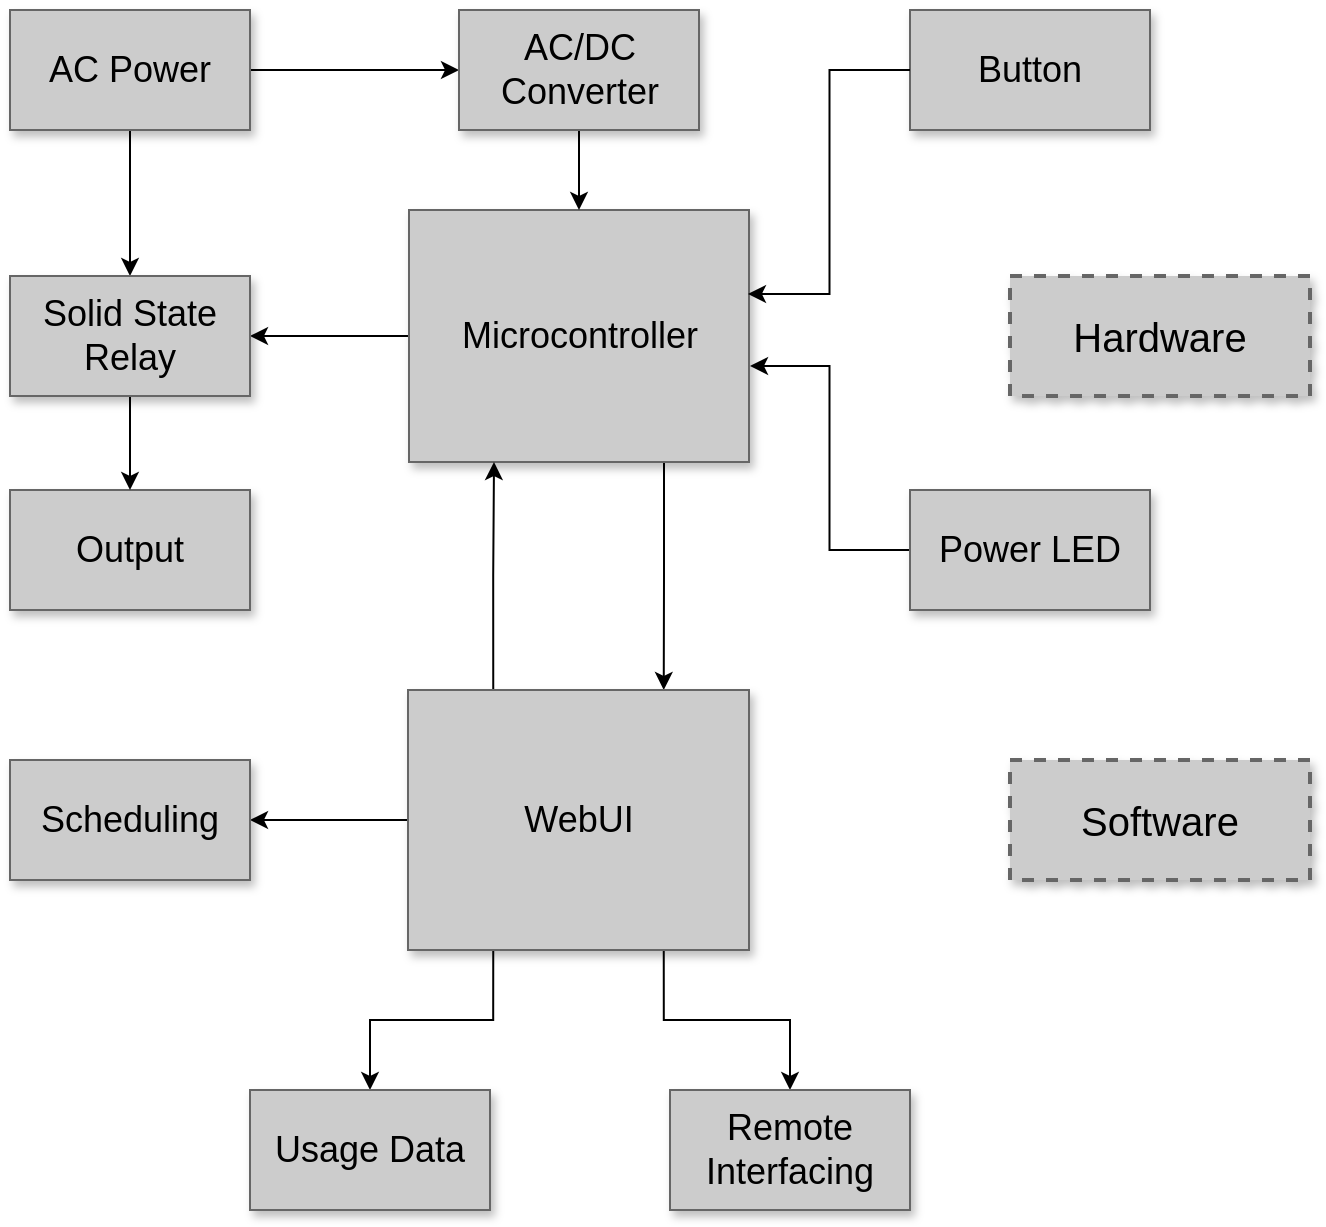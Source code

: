 <mxfile version="24.7.17">
  <diagram name="Page-1" id="90a13364-a465-7bf4-72fc-28e22215d7a0">
    <mxGraphModel dx="1674" dy="843" grid="1" gridSize="10" guides="1" tooltips="1" connect="1" arrows="1" fold="1" page="1" pageScale="1.5" pageWidth="1169" pageHeight="826" background="none" math="0" shadow="0">
      <root>
        <mxCell id="0" style=";html=1;" />
        <mxCell id="1" style=";html=1;" parent="0" />
        <mxCell id="3a17f1ce550125da-1" value="Hardware" style="whiteSpace=wrap;html=1;shadow=1;fontSize=20;fillColor=#CCCCCC;strokeColor=#666666;strokeWidth=2;dashed=1;" parent="1" vertex="1">
          <mxGeometry x="1100" y="473" width="150" height="60" as="geometry" />
        </mxCell>
        <mxCell id="M6C_kG7UnXsGbeUGhrSZ-11" style="edgeStyle=orthogonalEdgeStyle;rounded=0;orthogonalLoop=1;jettySize=auto;html=1;exitX=0;exitY=0.5;exitDx=0;exitDy=0;entryX=1;entryY=0.5;entryDx=0;entryDy=0;fillColor=#CCCCCC;" edge="1" parent="1" source="3a17f1ce550125da-2" target="M6C_kG7UnXsGbeUGhrSZ-2">
          <mxGeometry relative="1" as="geometry" />
        </mxCell>
        <mxCell id="M6C_kG7UnXsGbeUGhrSZ-15" style="edgeStyle=orthogonalEdgeStyle;rounded=0;orthogonalLoop=1;jettySize=auto;html=1;exitX=0.75;exitY=1;exitDx=0;exitDy=0;entryX=0.75;entryY=0;entryDx=0;entryDy=0;fillColor=#CCCCCC;" edge="1" parent="1" source="3a17f1ce550125da-2" target="3a17f1ce550125da-10">
          <mxGeometry relative="1" as="geometry" />
        </mxCell>
        <mxCell id="3a17f1ce550125da-2" value="Microcontroller" style="whiteSpace=wrap;html=1;shadow=1;fontSize=18;fillColor=#CCCCCC;strokeColor=#666666;" parent="1" vertex="1">
          <mxGeometry x="799.5" y="440" width="170" height="126" as="geometry" />
        </mxCell>
        <mxCell id="M6C_kG7UnXsGbeUGhrSZ-3" style="edgeStyle=orthogonalEdgeStyle;rounded=0;orthogonalLoop=1;jettySize=auto;html=1;exitX=1;exitY=0.5;exitDx=0;exitDy=0;entryX=0;entryY=0.5;entryDx=0;entryDy=0;fillColor=#CCCCCC;" edge="1" parent="1" source="3a17f1ce550125da-4" target="3a17f1ce550125da-5">
          <mxGeometry relative="1" as="geometry" />
        </mxCell>
        <mxCell id="M6C_kG7UnXsGbeUGhrSZ-7" style="edgeStyle=orthogonalEdgeStyle;rounded=0;orthogonalLoop=1;jettySize=auto;html=1;exitX=0.5;exitY=1;exitDx=0;exitDy=0;entryX=0.5;entryY=0;entryDx=0;entryDy=0;fillColor=#CCCCCC;" edge="1" parent="1" source="3a17f1ce550125da-4" target="M6C_kG7UnXsGbeUGhrSZ-2">
          <mxGeometry relative="1" as="geometry" />
        </mxCell>
        <mxCell id="3a17f1ce550125da-4" value="AC Power" style="whiteSpace=wrap;html=1;shadow=1;fontSize=18;fillColor=#CCCCCC;strokeColor=#666666;" parent="1" vertex="1">
          <mxGeometry x="600" y="340" width="120" height="60" as="geometry" />
        </mxCell>
        <mxCell id="M6C_kG7UnXsGbeUGhrSZ-8" style="edgeStyle=orthogonalEdgeStyle;rounded=0;orthogonalLoop=1;jettySize=auto;html=1;exitX=0.5;exitY=1;exitDx=0;exitDy=0;entryX=0.5;entryY=0;entryDx=0;entryDy=0;fillColor=#CCCCCC;" edge="1" parent="1" source="3a17f1ce550125da-5" target="3a17f1ce550125da-2">
          <mxGeometry relative="1" as="geometry" />
        </mxCell>
        <mxCell id="3a17f1ce550125da-5" value="AC/DC Converter" style="whiteSpace=wrap;html=1;shadow=1;fontSize=18;fillColor=#CCCCCC;strokeColor=#666666;" parent="1" vertex="1">
          <mxGeometry x="824.5" y="340" width="120" height="60" as="geometry" />
        </mxCell>
        <mxCell id="3a17f1ce550125da-6" value="Button" style="whiteSpace=wrap;html=1;shadow=1;fontSize=18;fillColor=#CCCCCC;strokeColor=#666666;" parent="1" vertex="1">
          <mxGeometry x="1050" y="340" width="120" height="60" as="geometry" />
        </mxCell>
        <mxCell id="M6C_kG7UnXsGbeUGhrSZ-12" style="edgeStyle=orthogonalEdgeStyle;rounded=0;orthogonalLoop=1;jettySize=auto;html=1;exitX=0;exitY=0.5;exitDx=0;exitDy=0;entryX=1.003;entryY=0.619;entryDx=0;entryDy=0;entryPerimeter=0;fillColor=#CCCCCC;" edge="1" parent="1" source="3a17f1ce550125da-7" target="3a17f1ce550125da-2">
          <mxGeometry relative="1" as="geometry" />
        </mxCell>
        <mxCell id="3a17f1ce550125da-7" value="Power LED" style="whiteSpace=wrap;html=1;shadow=1;fontSize=18;fillColor=#CCCCCC;strokeColor=#666666;" parent="1" vertex="1">
          <mxGeometry x="1050" y="580" width="120" height="60" as="geometry" />
        </mxCell>
        <mxCell id="3a17f1ce550125da-9" value="Output" style="whiteSpace=wrap;html=1;shadow=1;fontSize=18;fillColor=#CCCCCC;strokeColor=#666666;" parent="1" vertex="1">
          <mxGeometry x="600" y="580" width="120" height="60" as="geometry" />
        </mxCell>
        <mxCell id="M6C_kG7UnXsGbeUGhrSZ-14" style="edgeStyle=orthogonalEdgeStyle;rounded=0;orthogonalLoop=1;jettySize=auto;html=1;exitX=0.25;exitY=0;exitDx=0;exitDy=0;entryX=0.25;entryY=1;entryDx=0;entryDy=0;fillColor=#CCCCCC;" edge="1" parent="1" source="3a17f1ce550125da-10" target="3a17f1ce550125da-2">
          <mxGeometry relative="1" as="geometry" />
        </mxCell>
        <mxCell id="M6C_kG7UnXsGbeUGhrSZ-19" style="edgeStyle=orthogonalEdgeStyle;rounded=0;orthogonalLoop=1;jettySize=auto;html=1;exitX=0;exitY=0.5;exitDx=0;exitDy=0;entryX=1;entryY=0.5;entryDx=0;entryDy=0;fillColor=#CCCCCC;" edge="1" parent="1" source="3a17f1ce550125da-10" target="3a17f1ce550125da-11">
          <mxGeometry relative="1" as="geometry" />
        </mxCell>
        <mxCell id="M6C_kG7UnXsGbeUGhrSZ-22" style="edgeStyle=orthogonalEdgeStyle;rounded=0;orthogonalLoop=1;jettySize=auto;html=1;exitX=0.25;exitY=1;exitDx=0;exitDy=0;fillColor=#CCCCCC;" edge="1" parent="1" source="3a17f1ce550125da-10" target="M6C_kG7UnXsGbeUGhrSZ-18">
          <mxGeometry relative="1" as="geometry" />
        </mxCell>
        <mxCell id="M6C_kG7UnXsGbeUGhrSZ-23" style="edgeStyle=orthogonalEdgeStyle;rounded=0;orthogonalLoop=1;jettySize=auto;html=1;exitX=0.75;exitY=1;exitDx=0;exitDy=0;entryX=0.5;entryY=0;entryDx=0;entryDy=0;fillColor=#CCCCCC;" edge="1" parent="1" source="3a17f1ce550125da-10" target="M6C_kG7UnXsGbeUGhrSZ-17">
          <mxGeometry relative="1" as="geometry" />
        </mxCell>
        <mxCell id="3a17f1ce550125da-10" value="WebUI" style="whiteSpace=wrap;html=1;shadow=1;fontSize=18;fillColor=#CCCCCC;strokeColor=#666666;" parent="1" vertex="1">
          <mxGeometry x="799" y="680" width="170.5" height="130" as="geometry" />
        </mxCell>
        <mxCell id="3a17f1ce550125da-11" value="Scheduling" style="whiteSpace=wrap;html=1;shadow=1;fontSize=18;fillColor=#CCCCCC;strokeColor=#666666;" parent="1" vertex="1">
          <mxGeometry x="600" y="715" width="120" height="60" as="geometry" />
        </mxCell>
        <mxCell id="M6C_kG7UnXsGbeUGhrSZ-9" style="edgeStyle=orthogonalEdgeStyle;rounded=0;orthogonalLoop=1;jettySize=auto;html=1;exitX=0.5;exitY=1;exitDx=0;exitDy=0;entryX=0.5;entryY=0;entryDx=0;entryDy=0;fillColor=#CCCCCC;" edge="1" parent="1" source="M6C_kG7UnXsGbeUGhrSZ-2" target="3a17f1ce550125da-9">
          <mxGeometry relative="1" as="geometry" />
        </mxCell>
        <mxCell id="M6C_kG7UnXsGbeUGhrSZ-2" value="Solid State Relay" style="whiteSpace=wrap;html=1;shadow=1;fontSize=18;fillColor=#CCCCCC;strokeColor=#666666;" vertex="1" parent="1">
          <mxGeometry x="600" y="473" width="120" height="60" as="geometry" />
        </mxCell>
        <mxCell id="M6C_kG7UnXsGbeUGhrSZ-13" style="edgeStyle=orthogonalEdgeStyle;rounded=0;orthogonalLoop=1;jettySize=auto;html=1;exitX=0;exitY=0.5;exitDx=0;exitDy=0;entryX=0.997;entryY=0.333;entryDx=0;entryDy=0;entryPerimeter=0;fillColor=#CCCCCC;" edge="1" parent="1" source="3a17f1ce550125da-6" target="3a17f1ce550125da-2">
          <mxGeometry relative="1" as="geometry" />
        </mxCell>
        <mxCell id="M6C_kG7UnXsGbeUGhrSZ-16" value="Software" style="whiteSpace=wrap;html=1;shadow=1;fontSize=20;fillColor=#CCCCCC;strokeColor=#666666;strokeWidth=2;dashed=1;" vertex="1" parent="1">
          <mxGeometry x="1100" y="715" width="150" height="60" as="geometry" />
        </mxCell>
        <mxCell id="M6C_kG7UnXsGbeUGhrSZ-17" value="Remote Interfacing" style="whiteSpace=wrap;html=1;shadow=1;fontSize=18;fillColor=#CCCCCC;strokeColor=#666666;" vertex="1" parent="1">
          <mxGeometry x="930" y="880" width="120" height="60" as="geometry" />
        </mxCell>
        <mxCell id="M6C_kG7UnXsGbeUGhrSZ-18" value="Usage Data" style="whiteSpace=wrap;html=1;shadow=1;fontSize=18;fillColor=#CCCCCC;strokeColor=#666666;" vertex="1" parent="1">
          <mxGeometry x="720" y="880" width="120" height="60" as="geometry" />
        </mxCell>
      </root>
    </mxGraphModel>
  </diagram>
</mxfile>

